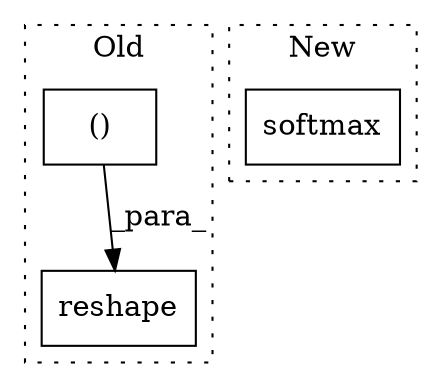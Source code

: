 digraph G {
subgraph cluster0 {
1 [label="()" a="106" s="219" l="26" shape="box"];
3 [label="reshape" a="32" s="206,245" l="13,2" shape="box"];
label = "Old";
style="dotted";
}
subgraph cluster1 {
2 [label="softmax" a="32" s="168,177" l="8,1" shape="box"];
label = "New";
style="dotted";
}
1 -> 3 [label="_para_"];
}